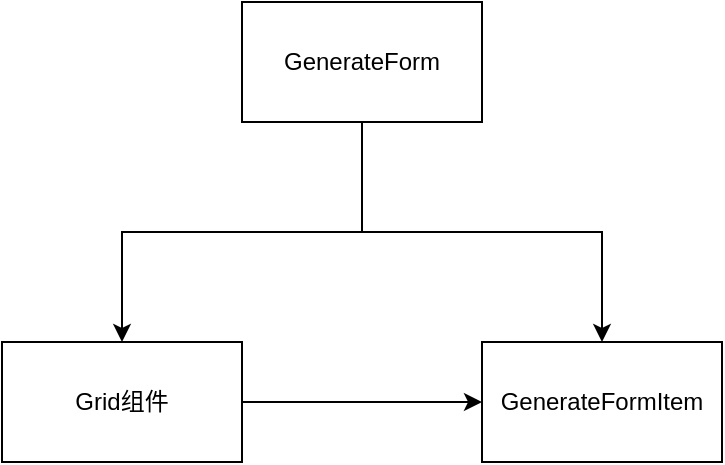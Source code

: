 <mxfile version="15.1.3" type="device"><diagram name="Page-1" id="10a91c8b-09ff-31b1-d368-03940ed4cc9e"><mxGraphModel dx="1024" dy="632" grid="1" gridSize="10" guides="1" tooltips="1" connect="1" arrows="1" fold="1" page="1" pageScale="1" pageWidth="1100" pageHeight="850" background="none" math="0" shadow="0"><root><mxCell id="0"/><mxCell id="1" parent="0"/><mxCell id="_KEtPa2ivI59zZs-s24Q-5" style="edgeStyle=orthogonalEdgeStyle;rounded=0;orthogonalLoop=1;jettySize=auto;html=1;exitX=0.5;exitY=1;exitDx=0;exitDy=0;entryX=0.5;entryY=0;entryDx=0;entryDy=0;" parent="1" source="_KEtPa2ivI59zZs-s24Q-1" target="_KEtPa2ivI59zZs-s24Q-2" edge="1"><mxGeometry relative="1" as="geometry"/></mxCell><mxCell id="_KEtPa2ivI59zZs-s24Q-6" style="edgeStyle=orthogonalEdgeStyle;rounded=0;orthogonalLoop=1;jettySize=auto;html=1;exitX=0.5;exitY=1;exitDx=0;exitDy=0;" parent="1" source="_KEtPa2ivI59zZs-s24Q-1" target="_KEtPa2ivI59zZs-s24Q-3" edge="1"><mxGeometry relative="1" as="geometry"/></mxCell><mxCell id="_KEtPa2ivI59zZs-s24Q-1" value="GenerateForm" style="rounded=0;whiteSpace=wrap;html=1;" parent="1" vertex="1"><mxGeometry x="440" y="160" width="120" height="60" as="geometry"/></mxCell><mxCell id="mZZyUMWrlIomuJZO1F7s-1" style="edgeStyle=orthogonalEdgeStyle;rounded=0;orthogonalLoop=1;jettySize=auto;html=1;exitX=1;exitY=0.5;exitDx=0;exitDy=0;entryX=0;entryY=0.5;entryDx=0;entryDy=0;" edge="1" parent="1" source="_KEtPa2ivI59zZs-s24Q-2" target="_KEtPa2ivI59zZs-s24Q-3"><mxGeometry relative="1" as="geometry"/></mxCell><mxCell id="_KEtPa2ivI59zZs-s24Q-2" value="Grid组件" style="rounded=0;whiteSpace=wrap;html=1;" parent="1" vertex="1"><mxGeometry x="320" y="330" width="120" height="60" as="geometry"/></mxCell><mxCell id="_KEtPa2ivI59zZs-s24Q-3" value="GenerateFormItem" style="rounded=0;whiteSpace=wrap;html=1;" parent="1" vertex="1"><mxGeometry x="560" y="330" width="120" height="60" as="geometry"/></mxCell></root></mxGraphModel></diagram></mxfile>